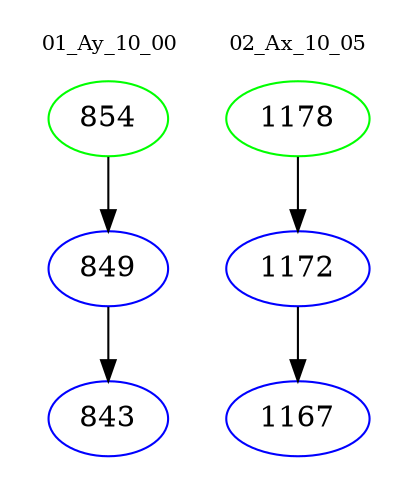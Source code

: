 digraph{
subgraph cluster_0 {
color = white
label = "01_Ay_10_00";
fontsize=10;
T0_854 [label="854", color="green"]
T0_854 -> T0_849 [color="black"]
T0_849 [label="849", color="blue"]
T0_849 -> T0_843 [color="black"]
T0_843 [label="843", color="blue"]
}
subgraph cluster_1 {
color = white
label = "02_Ax_10_05";
fontsize=10;
T1_1178 [label="1178", color="green"]
T1_1178 -> T1_1172 [color="black"]
T1_1172 [label="1172", color="blue"]
T1_1172 -> T1_1167 [color="black"]
T1_1167 [label="1167", color="blue"]
}
}
